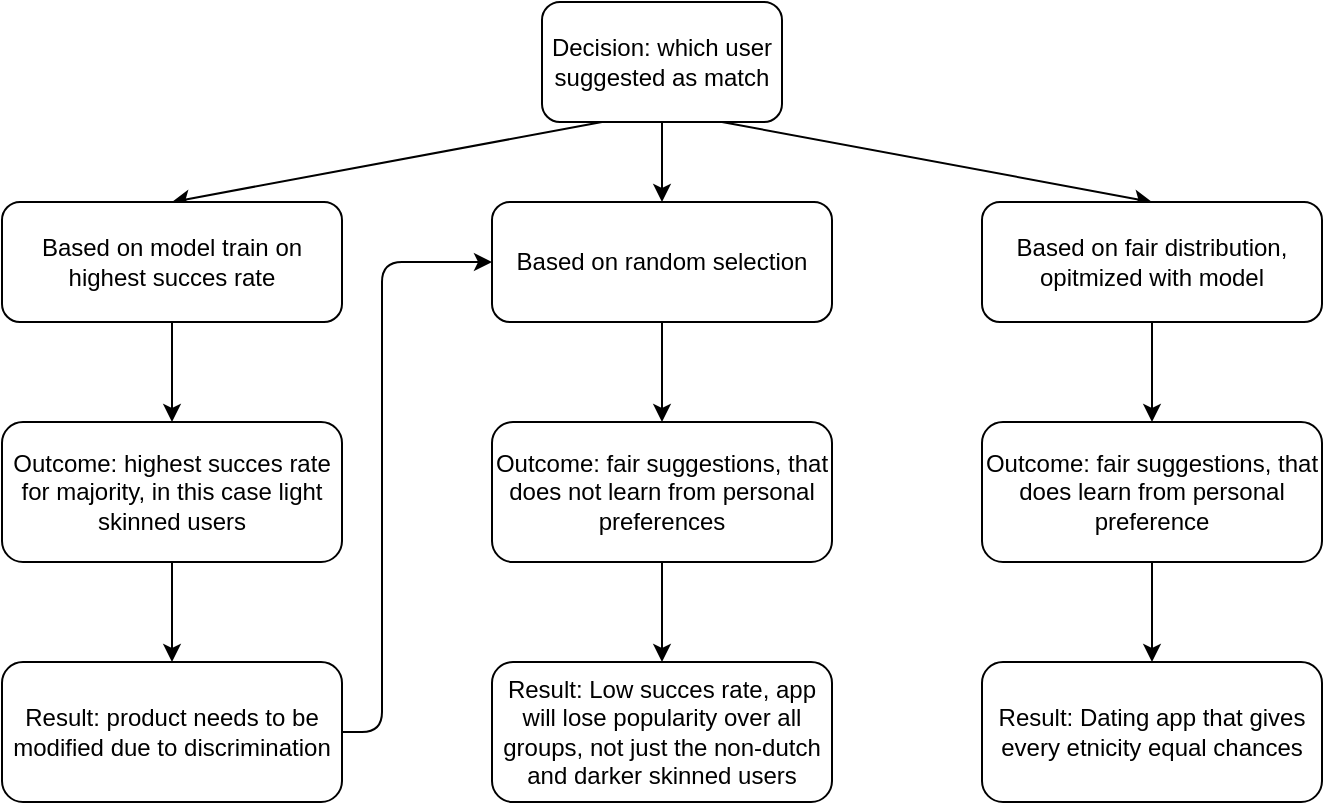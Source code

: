 <mxfile>
    <diagram id="wmf-UFVOSf7UckYozRxR" name="Page-1">
        <mxGraphModel dx="1094" dy="262" grid="1" gridSize="10" guides="1" tooltips="1" connect="1" arrows="1" fold="1" page="1" pageScale="1" pageWidth="850" pageHeight="1100" background="#ffffff" math="0" shadow="0">
            <root>
                <mxCell id="0"/>
                <mxCell id="1" parent="0"/>
                <mxCell id="11" style="edgeStyle=none;html=1;exitX=0.5;exitY=1;exitDx=0;exitDy=0;entryX=0.5;entryY=0;entryDx=0;entryDy=0;" parent="1" source="2" target="5" edge="1">
                    <mxGeometry relative="1" as="geometry"/>
                </mxCell>
                <mxCell id="12" style="edgeStyle=none;html=1;exitX=0.75;exitY=1;exitDx=0;exitDy=0;entryX=0.5;entryY=0;entryDx=0;entryDy=0;" parent="1" source="2" target="6" edge="1">
                    <mxGeometry relative="1" as="geometry"/>
                </mxCell>
                <mxCell id="13" style="edgeStyle=none;html=1;exitX=0.25;exitY=1;exitDx=0;exitDy=0;entryX=0.5;entryY=0;entryDx=0;entryDy=0;" parent="1" source="2" target="3" edge="1">
                    <mxGeometry relative="1" as="geometry"/>
                </mxCell>
                <mxCell id="2" value="Decision: which user suggested as match" style="rounded=1;whiteSpace=wrap;html=1;" parent="1" vertex="1">
                    <mxGeometry x="230" y="110" width="120" height="60" as="geometry"/>
                </mxCell>
                <mxCell id="16" style="edgeStyle=none;html=1;exitX=0.5;exitY=1;exitDx=0;exitDy=0;entryX=0.5;entryY=0;entryDx=0;entryDy=0;" parent="1" source="3" target="7" edge="1">
                    <mxGeometry relative="1" as="geometry"/>
                </mxCell>
                <mxCell id="3" value="Based on model train on highest succes rate" style="rounded=1;whiteSpace=wrap;html=1;" parent="1" vertex="1">
                    <mxGeometry x="-40" y="210" width="170" height="60" as="geometry"/>
                </mxCell>
                <mxCell id="15" style="edgeStyle=none;html=1;exitX=0.5;exitY=1;exitDx=0;exitDy=0;entryX=0.5;entryY=0;entryDx=0;entryDy=0;" parent="1" source="5" target="8" edge="1">
                    <mxGeometry relative="1" as="geometry"/>
                </mxCell>
                <mxCell id="5" value="Based on random selection" style="rounded=1;whiteSpace=wrap;html=1;" parent="1" vertex="1">
                    <mxGeometry x="205" y="210" width="170" height="60" as="geometry"/>
                </mxCell>
                <mxCell id="14" style="edgeStyle=none;html=1;exitX=0.5;exitY=1;exitDx=0;exitDy=0;entryX=0.5;entryY=0;entryDx=0;entryDy=0;" parent="1" source="6" target="9" edge="1">
                    <mxGeometry relative="1" as="geometry"/>
                </mxCell>
                <mxCell id="6" value="Based on fair distribution, opitmized with model" style="rounded=1;whiteSpace=wrap;html=1;" parent="1" vertex="1">
                    <mxGeometry x="450" y="210" width="170" height="60" as="geometry"/>
                </mxCell>
                <mxCell id="19" style="edgeStyle=none;html=1;exitX=0.5;exitY=1;exitDx=0;exitDy=0;entryX=0.5;entryY=0;entryDx=0;entryDy=0;" parent="1" source="7" target="18" edge="1">
                    <mxGeometry relative="1" as="geometry"/>
                </mxCell>
                <mxCell id="7" value="Outcome: highest succes rate for majority, in this case light skinned users" style="rounded=1;whiteSpace=wrap;html=1;" parent="1" vertex="1">
                    <mxGeometry x="-40" y="320" width="170" height="70" as="geometry"/>
                </mxCell>
                <mxCell id="23" style="edgeStyle=none;html=1;exitX=0.5;exitY=1;exitDx=0;exitDy=0;entryX=0.5;entryY=0;entryDx=0;entryDy=0;" parent="1" source="8" target="22" edge="1">
                    <mxGeometry relative="1" as="geometry"/>
                </mxCell>
                <mxCell id="8" value="Outcome: fair suggestions, that does not learn from personal preferences" style="rounded=1;whiteSpace=wrap;html=1;" parent="1" vertex="1">
                    <mxGeometry x="205" y="320" width="170" height="70" as="geometry"/>
                </mxCell>
                <mxCell id="25" style="edgeStyle=none;html=1;exitX=0.5;exitY=1;exitDx=0;exitDy=0;entryX=0.5;entryY=0;entryDx=0;entryDy=0;" parent="1" source="9" target="24" edge="1">
                    <mxGeometry relative="1" as="geometry"/>
                </mxCell>
                <mxCell id="9" value="Outcome: fair suggestions, that does learn from personal preference" style="rounded=1;whiteSpace=wrap;html=1;" parent="1" vertex="1">
                    <mxGeometry x="450" y="320" width="170" height="70" as="geometry"/>
                </mxCell>
                <mxCell id="20" style="edgeStyle=none;html=1;exitX=1;exitY=0.5;exitDx=0;exitDy=0;entryX=0;entryY=0.5;entryDx=0;entryDy=0;" parent="1" source="18" target="5" edge="1">
                    <mxGeometry relative="1" as="geometry">
                        <Array as="points">
                            <mxPoint x="150" y="475"/>
                            <mxPoint x="150" y="240"/>
                        </Array>
                    </mxGeometry>
                </mxCell>
                <mxCell id="18" value="Result: product needs to be modified due to discrimination" style="rounded=1;whiteSpace=wrap;html=1;" parent="1" vertex="1">
                    <mxGeometry x="-40" y="440" width="170" height="70" as="geometry"/>
                </mxCell>
                <mxCell id="22" value="Result: Low succes rate, app will lose popularity over all groups, not just the non-dutch and darker skinned users" style="rounded=1;whiteSpace=wrap;html=1;" parent="1" vertex="1">
                    <mxGeometry x="205" y="440" width="170" height="70" as="geometry"/>
                </mxCell>
                <mxCell id="24" value="Result: Dating app that gives every etnicity equal chances" style="rounded=1;whiteSpace=wrap;html=1;" parent="1" vertex="1">
                    <mxGeometry x="450" y="440" width="170" height="70" as="geometry"/>
                </mxCell>
            </root>
        </mxGraphModel>
    </diagram>
</mxfile>